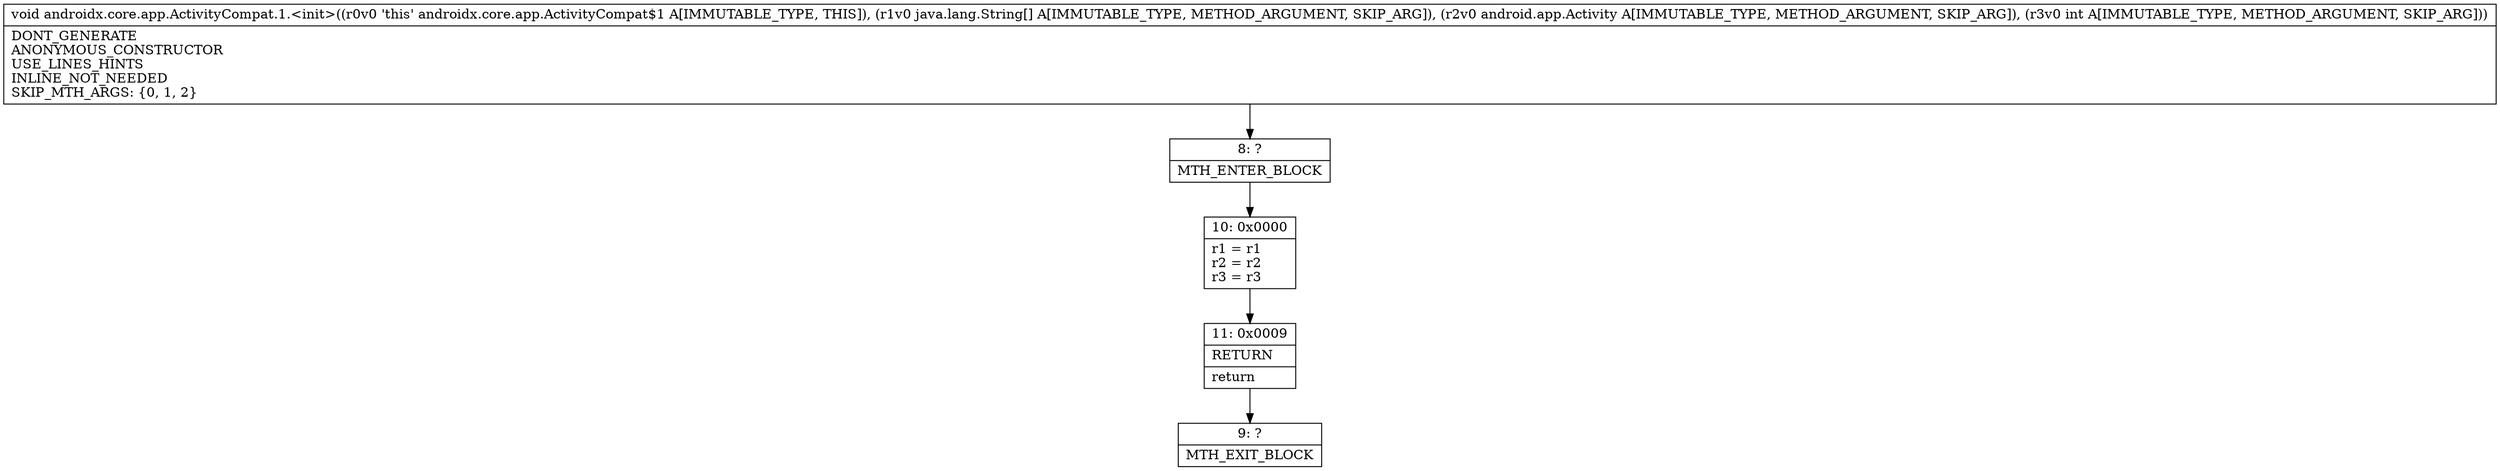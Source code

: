 digraph "CFG forandroidx.core.app.ActivityCompat.1.\<init\>([Ljava\/lang\/String;Landroid\/app\/Activity;I)V" {
Node_8 [shape=record,label="{8\:\ ?|MTH_ENTER_BLOCK\l}"];
Node_10 [shape=record,label="{10\:\ 0x0000|r1 = r1\lr2 = r2\lr3 = r3\l}"];
Node_11 [shape=record,label="{11\:\ 0x0009|RETURN\l|return\l}"];
Node_9 [shape=record,label="{9\:\ ?|MTH_EXIT_BLOCK\l}"];
MethodNode[shape=record,label="{void androidx.core.app.ActivityCompat.1.\<init\>((r0v0 'this' androidx.core.app.ActivityCompat$1 A[IMMUTABLE_TYPE, THIS]), (r1v0 java.lang.String[] A[IMMUTABLE_TYPE, METHOD_ARGUMENT, SKIP_ARG]), (r2v0 android.app.Activity A[IMMUTABLE_TYPE, METHOD_ARGUMENT, SKIP_ARG]), (r3v0 int A[IMMUTABLE_TYPE, METHOD_ARGUMENT, SKIP_ARG]))  | DONT_GENERATE\lANONYMOUS_CONSTRUCTOR\lUSE_LINES_HINTS\lINLINE_NOT_NEEDED\lSKIP_MTH_ARGS: \{0, 1, 2\}\l}"];
MethodNode -> Node_8;Node_8 -> Node_10;
Node_10 -> Node_11;
Node_11 -> Node_9;
}


